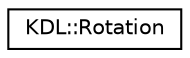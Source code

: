 digraph G
{
  edge [fontname="Helvetica",fontsize="10",labelfontname="Helvetica",labelfontsize="10"];
  node [fontname="Helvetica",fontsize="10",shape=record];
  rankdir=LR;
  Node1 [label="KDL::Rotation",height=0.2,width=0.4,color="black", fillcolor="white", style="filled",URL="$d0/d4e/classKDL_1_1Rotation.html",tooltip="represents rotations in 3 dimensional space."];
}
